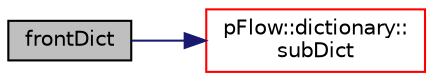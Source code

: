 digraph "frontDict"
{
 // LATEX_PDF_SIZE
  edge [fontname="Helvetica",fontsize="10",labelfontname="Helvetica",labelfontsize="10"];
  node [fontname="Helvetica",fontsize="10",shape=record];
  rankdir="LR";
  Node1 [label="frontDict",height=0.2,width=0.4,color="black", fillcolor="grey75", style="filled", fontcolor="black",tooltip=" "];
  Node1 -> Node2 [color="midnightblue",fontsize="10",style="solid",fontname="Helvetica"];
  Node2 [label="pFlow::dictionary::\lsubDict",height=0.2,width=0.4,color="red", fillcolor="white", style="filled",URL="$classpFlow_1_1dictionary.html#a630c840647a3ebefe33336cc25a8b15d",tooltip="ref to a subdictioanry fatalExit if not found"];
}
